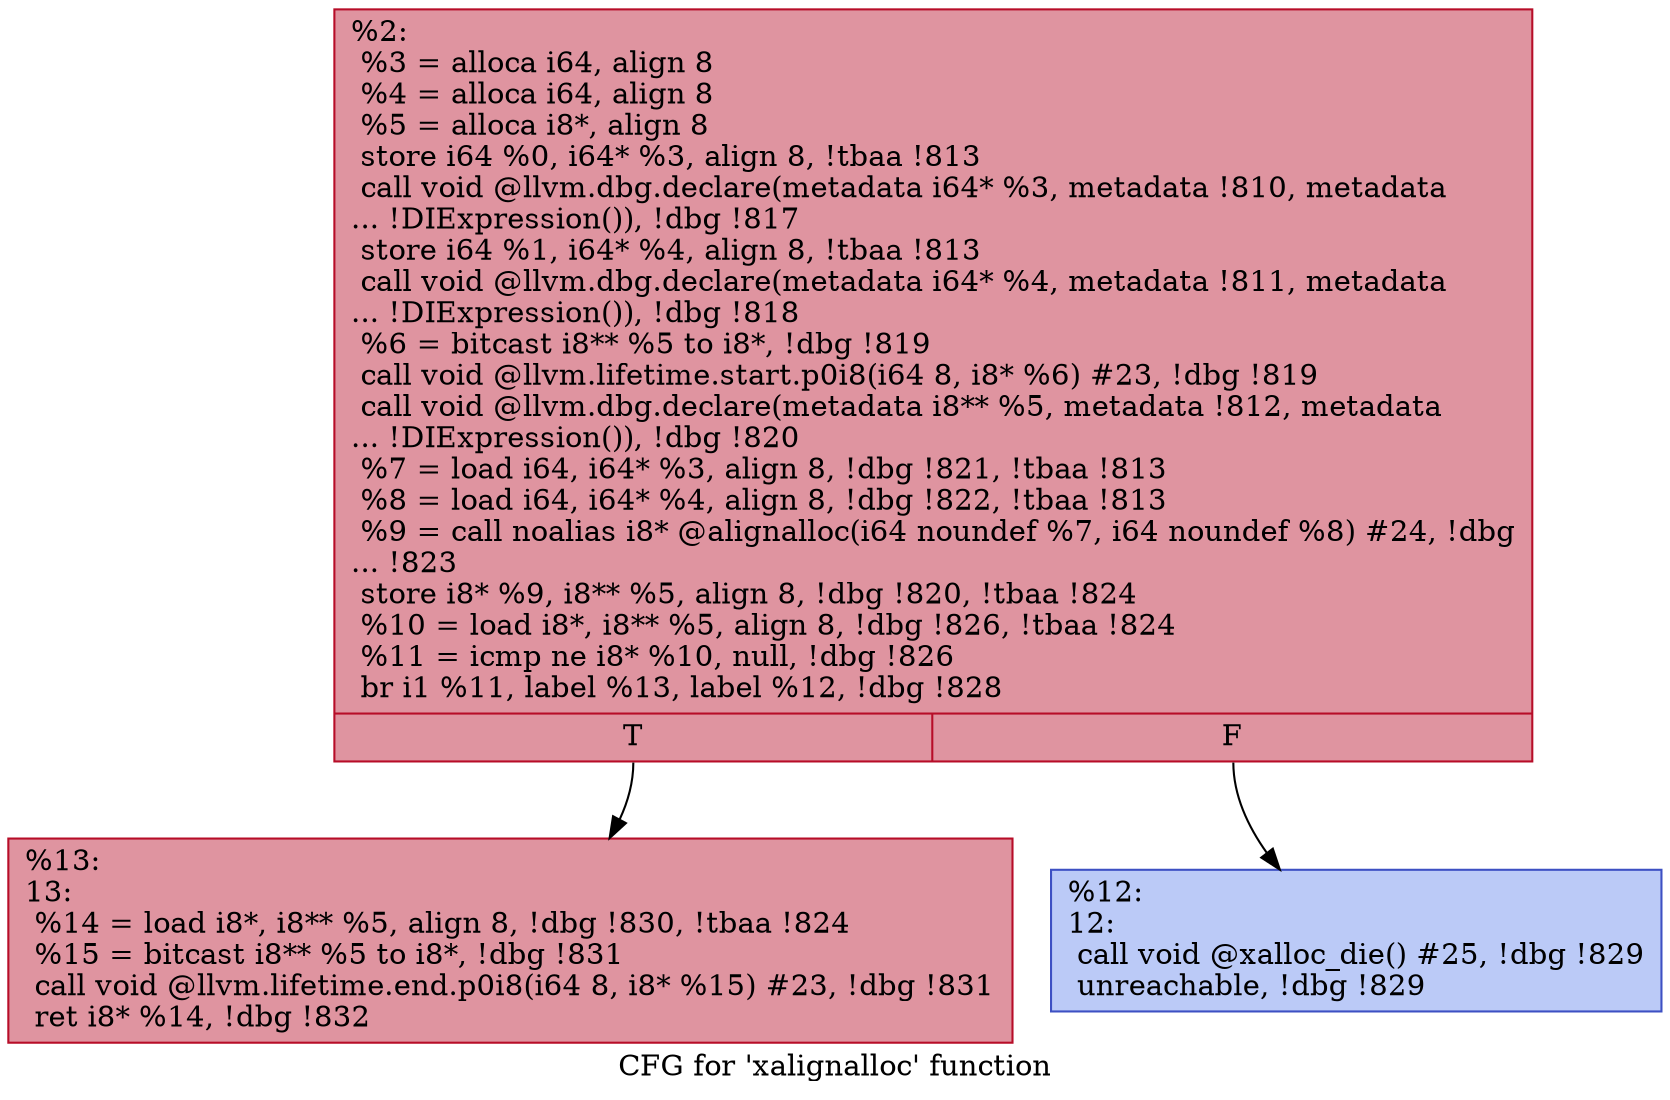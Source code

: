 digraph "CFG for 'xalignalloc' function" {
	label="CFG for 'xalignalloc' function";

	Node0x8c61b0 [shape=record,color="#b70d28ff", style=filled, fillcolor="#b70d2870",label="{%2:\l  %3 = alloca i64, align 8\l  %4 = alloca i64, align 8\l  %5 = alloca i8*, align 8\l  store i64 %0, i64* %3, align 8, !tbaa !813\l  call void @llvm.dbg.declare(metadata i64* %3, metadata !810, metadata\l... !DIExpression()), !dbg !817\l  store i64 %1, i64* %4, align 8, !tbaa !813\l  call void @llvm.dbg.declare(metadata i64* %4, metadata !811, metadata\l... !DIExpression()), !dbg !818\l  %6 = bitcast i8** %5 to i8*, !dbg !819\l  call void @llvm.lifetime.start.p0i8(i64 8, i8* %6) #23, !dbg !819\l  call void @llvm.dbg.declare(metadata i8** %5, metadata !812, metadata\l... !DIExpression()), !dbg !820\l  %7 = load i64, i64* %3, align 8, !dbg !821, !tbaa !813\l  %8 = load i64, i64* %4, align 8, !dbg !822, !tbaa !813\l  %9 = call noalias i8* @alignalloc(i64 noundef %7, i64 noundef %8) #24, !dbg\l... !823\l  store i8* %9, i8** %5, align 8, !dbg !820, !tbaa !824\l  %10 = load i8*, i8** %5, align 8, !dbg !826, !tbaa !824\l  %11 = icmp ne i8* %10, null, !dbg !826\l  br i1 %11, label %13, label %12, !dbg !828\l|{<s0>T|<s1>F}}"];
	Node0x8c61b0:s0 -> Node0x8c6250;
	Node0x8c61b0:s1 -> Node0x8c6200;
	Node0x8c6200 [shape=record,color="#3d50c3ff", style=filled, fillcolor="#6687ed70",label="{%12:\l12:                                               \l  call void @xalloc_die() #25, !dbg !829\l  unreachable, !dbg !829\l}"];
	Node0x8c6250 [shape=record,color="#b70d28ff", style=filled, fillcolor="#b70d2870",label="{%13:\l13:                                               \l  %14 = load i8*, i8** %5, align 8, !dbg !830, !tbaa !824\l  %15 = bitcast i8** %5 to i8*, !dbg !831\l  call void @llvm.lifetime.end.p0i8(i64 8, i8* %15) #23, !dbg !831\l  ret i8* %14, !dbg !832\l}"];
}
